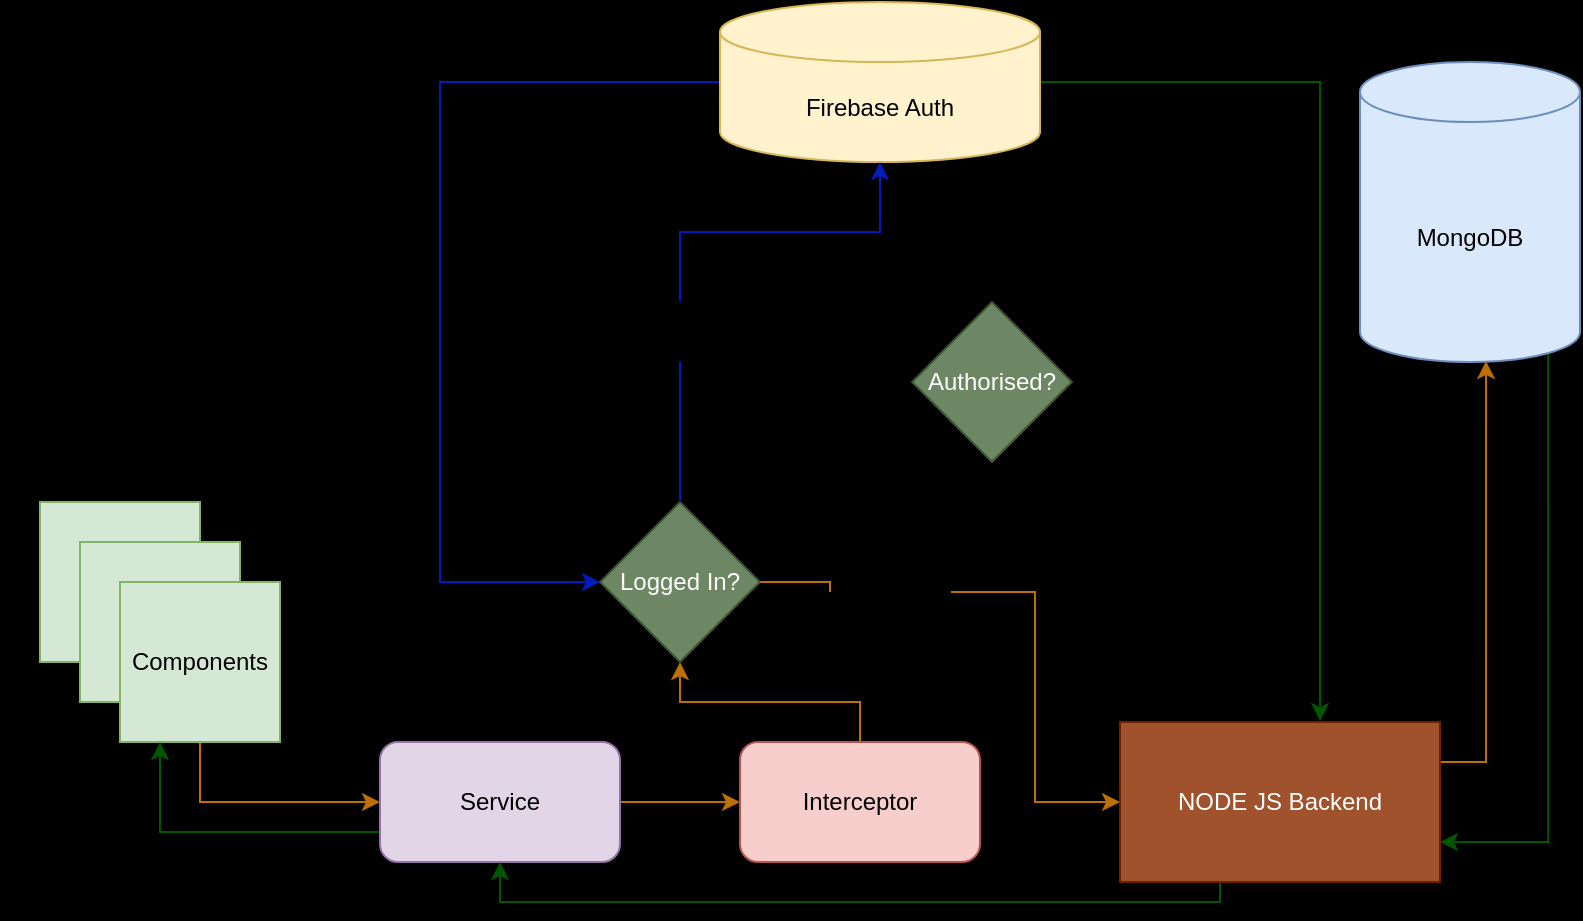 <mxfile><diagram id="9jARseiPN1OIlkECBNOo" name="Page-1"><mxGraphModel dx="642" dy="627" grid="0" gridSize="10" guides="1" tooltips="1" connect="1" arrows="1" fold="1" page="1" pageScale="1" pageWidth="850" pageHeight="1100" background="#000000" math="0" shadow="0"><root><mxCell id="0"/><mxCell id="1" parent="0"/><mxCell id="09jUZh2quq0GwGBjG0v_-36" style="edgeStyle=orthogonalEdgeStyle;rounded=0;orthogonalLoop=1;jettySize=auto;html=1;exitX=0.855;exitY=1;exitDx=0;exitDy=-4.35;exitPerimeter=0;entryX=1;entryY=0.75;entryDx=0;entryDy=0;fillColor=#008a00;strokeColor=#005700;" parent="1" source="09jUZh2quq0GwGBjG0v_-1" target="09jUZh2quq0GwGBjG0v_-8" edge="1"><mxGeometry relative="1" as="geometry"><mxPoint x="784" y="440" as="targetPoint"/></mxGeometry></mxCell><mxCell id="09jUZh2quq0GwGBjG0v_-1" value="&lt;font color=&quot;#000000&quot;&gt;MongoDB&lt;/font&gt;" style="shape=cylinder3;whiteSpace=wrap;html=1;boundedLbl=1;backgroundOutline=1;size=15;fillColor=#dae8fc;strokeColor=#6c8ebf;" parent="1" vertex="1"><mxGeometry x="690" y="50" width="110" height="150" as="geometry"/></mxCell><mxCell id="09jUZh2quq0GwGBjG0v_-22" style="edgeStyle=orthogonalEdgeStyle;rounded=0;orthogonalLoop=1;jettySize=auto;html=1;entryX=0;entryY=0.5;entryDx=0;entryDy=0;fillColor=#0050ef;strokeColor=#001DBC;" parent="1" source="09jUZh2quq0GwGBjG0v_-2" target="09jUZh2quq0GwGBjG0v_-13" edge="1"><mxGeometry relative="1" as="geometry"><mxPoint x="230" y="330" as="targetPoint"/><Array as="points"><mxPoint x="230" y="60"/><mxPoint x="230" y="310"/></Array></mxGeometry></mxCell><mxCell id="09jUZh2quq0GwGBjG0v_-29" style="edgeStyle=orthogonalEdgeStyle;rounded=0;orthogonalLoop=1;jettySize=auto;html=1;exitX=1;exitY=0.5;exitDx=0;exitDy=0;exitPerimeter=0;entryX=0.625;entryY=-0.006;entryDx=0;entryDy=0;entryPerimeter=0;fillColor=#008a00;strokeColor=#005700;" parent="1" source="09jUZh2quq0GwGBjG0v_-2" target="09jUZh2quq0GwGBjG0v_-8" edge="1"><mxGeometry relative="1" as="geometry"/></mxCell><mxCell id="09jUZh2quq0GwGBjG0v_-2" value="&lt;font color=&quot;#000000&quot;&gt;Firebase Auth&lt;/font&gt;" style="shape=cylinder3;whiteSpace=wrap;html=1;boundedLbl=1;backgroundOutline=1;size=15;fillColor=#fff2cc;strokeColor=#d6b656;" parent="1" vertex="1"><mxGeometry x="370" y="20" width="160" height="80" as="geometry"/></mxCell><mxCell id="09jUZh2quq0GwGBjG0v_-3" value="" style="whiteSpace=wrap;html=1;aspect=fixed;fillColor=#d5e8d4;strokeColor=#82b366;" parent="1" vertex="1"><mxGeometry x="30" y="270" width="80" height="80" as="geometry"/></mxCell><mxCell id="09jUZh2quq0GwGBjG0v_-4" value="" style="whiteSpace=wrap;html=1;aspect=fixed;fillColor=#d5e8d4;strokeColor=#82b366;" parent="1" vertex="1"><mxGeometry x="50" y="290" width="80" height="80" as="geometry"/></mxCell><mxCell id="09jUZh2quq0GwGBjG0v_-9" style="edgeStyle=orthogonalEdgeStyle;rounded=0;orthogonalLoop=1;jettySize=auto;html=1;exitX=0.5;exitY=1;exitDx=0;exitDy=0;entryX=0;entryY=0.5;entryDx=0;entryDy=0;fillColor=#f0a30a;strokeColor=#BD7000;" parent="1" source="09jUZh2quq0GwGBjG0v_-5" target="09jUZh2quq0GwGBjG0v_-6" edge="1"><mxGeometry relative="1" as="geometry"/></mxCell><mxCell id="09jUZh2quq0GwGBjG0v_-5" value="&lt;font color=&quot;#000000&quot;&gt;Components&lt;/font&gt;" style="whiteSpace=wrap;html=1;aspect=fixed;fillColor=#d5e8d4;strokeColor=#82b366;" parent="1" vertex="1"><mxGeometry x="70" y="310" width="80" height="80" as="geometry"/></mxCell><mxCell id="09jUZh2quq0GwGBjG0v_-10" style="edgeStyle=orthogonalEdgeStyle;rounded=0;orthogonalLoop=1;jettySize=auto;html=1;exitX=1;exitY=0.5;exitDx=0;exitDy=0;entryX=0;entryY=0.5;entryDx=0;entryDy=0;fillColor=#f0a30a;strokeColor=#BD7000;" parent="1" source="09jUZh2quq0GwGBjG0v_-6" target="09jUZh2quq0GwGBjG0v_-7" edge="1"><mxGeometry relative="1" as="geometry"/></mxCell><mxCell id="09jUZh2quq0GwGBjG0v_-33" style="edgeStyle=orthogonalEdgeStyle;rounded=0;orthogonalLoop=1;jettySize=auto;html=1;exitX=0;exitY=0.75;exitDx=0;exitDy=0;entryX=0.25;entryY=1;entryDx=0;entryDy=0;fillColor=#008a00;strokeColor=#005700;" parent="1" source="09jUZh2quq0GwGBjG0v_-6" target="09jUZh2quq0GwGBjG0v_-5" edge="1"><mxGeometry relative="1" as="geometry"/></mxCell><mxCell id="09jUZh2quq0GwGBjG0v_-6" value="&lt;font color=&quot;#000000&quot;&gt;Service&lt;/font&gt;" style="rounded=1;whiteSpace=wrap;html=1;fillColor=#e1d5e7;strokeColor=#9673a6;" parent="1" vertex="1"><mxGeometry x="200" y="390" width="120" height="60" as="geometry"/></mxCell><mxCell id="09jUZh2quq0GwGBjG0v_-14" style="edgeStyle=orthogonalEdgeStyle;rounded=0;orthogonalLoop=1;jettySize=auto;html=1;exitX=0.5;exitY=0;exitDx=0;exitDy=0;entryX=0.5;entryY=1;entryDx=0;entryDy=0;fillColor=#f0a30a;strokeColor=#BD7000;" parent="1" source="09jUZh2quq0GwGBjG0v_-7" target="09jUZh2quq0GwGBjG0v_-13" edge="1"><mxGeometry relative="1" as="geometry"/></mxCell><mxCell id="09jUZh2quq0GwGBjG0v_-7" value="&lt;font color=&quot;#000000&quot;&gt;Interceptor&lt;/font&gt;" style="rounded=1;whiteSpace=wrap;html=1;fillColor=#f8cecc;strokeColor=#b85450;" parent="1" vertex="1"><mxGeometry x="380" y="390" width="120" height="60" as="geometry"/></mxCell><mxCell id="09jUZh2quq0GwGBjG0v_-26" style="edgeStyle=orthogonalEdgeStyle;rounded=0;orthogonalLoop=1;jettySize=auto;html=1;exitX=0.5;exitY=0;exitDx=0;exitDy=0;entryX=1;entryY=0.5;entryDx=0;entryDy=0;" parent="1" source="09jUZh2quq0GwGBjG0v_-8" target="09jUZh2quq0GwGBjG0v_-24" edge="1"><mxGeometry relative="1" as="geometry"/></mxCell><mxCell id="09jUZh2quq0GwGBjG0v_-32" style="edgeStyle=orthogonalEdgeStyle;rounded=0;orthogonalLoop=1;jettySize=auto;html=1;exitX=0.5;exitY=1;exitDx=0;exitDy=0;entryX=0.5;entryY=1;entryDx=0;entryDy=0;fillColor=#008a00;strokeColor=#005700;" parent="1" source="09jUZh2quq0GwGBjG0v_-8" target="09jUZh2quq0GwGBjG0v_-6" edge="1"><mxGeometry relative="1" as="geometry"><Array as="points"><mxPoint x="620" y="470"/><mxPoint x="260" y="470"/></Array></mxGeometry></mxCell><mxCell id="09jUZh2quq0GwGBjG0v_-35" style="edgeStyle=orthogonalEdgeStyle;rounded=0;orthogonalLoop=1;jettySize=auto;html=1;exitX=1;exitY=0.25;exitDx=0;exitDy=0;entryX=0.573;entryY=0.997;entryDx=0;entryDy=0;entryPerimeter=0;fillColor=#f0a30a;strokeColor=#BD7000;" parent="1" source="09jUZh2quq0GwGBjG0v_-8" target="09jUZh2quq0GwGBjG0v_-1" edge="1"><mxGeometry relative="1" as="geometry"/></mxCell><mxCell id="09jUZh2quq0GwGBjG0v_-8" value="NODE JS Backend" style="rounded=0;whiteSpace=wrap;html=1;fillColor=#a0522d;strokeColor=#6D1F00;fontColor=#ffffff;" parent="1" vertex="1"><mxGeometry x="570" y="380" width="160" height="80" as="geometry"/></mxCell><mxCell id="09jUZh2quq0GwGBjG0v_-15" style="edgeStyle=orthogonalEdgeStyle;rounded=0;orthogonalLoop=1;jettySize=auto;html=1;exitX=1;exitY=0.5;exitDx=0;exitDy=0;entryX=0;entryY=0.5;entryDx=0;entryDy=0;startArrow=none;fillColor=#f0a30a;strokeColor=#BD7000;" parent="1" source="09jUZh2quq0GwGBjG0v_-17" target="09jUZh2quq0GwGBjG0v_-8" edge="1"><mxGeometry relative="1" as="geometry"/></mxCell><mxCell id="09jUZh2quq0GwGBjG0v_-19" style="edgeStyle=orthogonalEdgeStyle;rounded=0;orthogonalLoop=1;jettySize=auto;html=1;exitX=0.5;exitY=0;exitDx=0;exitDy=0;entryX=0.5;entryY=1;entryDx=0;entryDy=0;entryPerimeter=0;startArrow=none;fillColor=#0050ef;strokeColor=#001DBC;" parent="1" source="09jUZh2quq0GwGBjG0v_-20" target="09jUZh2quq0GwGBjG0v_-2" edge="1"><mxGeometry relative="1" as="geometry"><mxPoint x="400" y="150" as="targetPoint"/></mxGeometry></mxCell><mxCell id="09jUZh2quq0GwGBjG0v_-13" value="Logged In?" style="rhombus;whiteSpace=wrap;html=1;fillColor=#6d8764;fontColor=#ffffff;strokeColor=#3A5431;" parent="1" vertex="1"><mxGeometry x="310" y="270" width="80" height="80" as="geometry"/></mxCell><mxCell id="09jUZh2quq0GwGBjG0v_-17" value="Yes" style="text;html=1;strokeColor=default;fillColor=none;align=center;verticalAlign=middle;whiteSpace=wrap;rounded=0;" parent="1" vertex="1"><mxGeometry x="425" y="300" width="60" height="30" as="geometry"/></mxCell><mxCell id="09jUZh2quq0GwGBjG0v_-18" value="" style="edgeStyle=orthogonalEdgeStyle;rounded=0;orthogonalLoop=1;jettySize=auto;html=1;exitX=1;exitY=0.5;exitDx=0;exitDy=0;entryX=0;entryY=0.5;entryDx=0;entryDy=0;endArrow=none;fillColor=#f0a30a;strokeColor=#BD7000;" parent="1" source="09jUZh2quq0GwGBjG0v_-13" target="09jUZh2quq0GwGBjG0v_-17" edge="1"><mxGeometry relative="1" as="geometry"><mxPoint x="390" y="310" as="sourcePoint"/><mxPoint x="540" y="340" as="targetPoint"/></mxGeometry></mxCell><mxCell id="09jUZh2quq0GwGBjG0v_-20" value="No" style="text;html=1;strokeColor=default;fillColor=none;align=center;verticalAlign=middle;whiteSpace=wrap;rounded=0;" parent="1" vertex="1"><mxGeometry x="320" y="170" width="60" height="30" as="geometry"/></mxCell><mxCell id="09jUZh2quq0GwGBjG0v_-21" value="" style="edgeStyle=orthogonalEdgeStyle;rounded=0;orthogonalLoop=1;jettySize=auto;html=1;exitX=0.5;exitY=0;exitDx=0;exitDy=0;entryX=0.5;entryY=1;entryDx=0;entryDy=0;entryPerimeter=0;endArrow=none;fillColor=#0050ef;strokeColor=#001DBC;" parent="1" source="09jUZh2quq0GwGBjG0v_-13" target="09jUZh2quq0GwGBjG0v_-20" edge="1"><mxGeometry relative="1" as="geometry"><mxPoint x="400" y="100" as="targetPoint"/><mxPoint x="350" y="270" as="sourcePoint"/></mxGeometry></mxCell><mxCell id="09jUZh2quq0GwGBjG0v_-27" style="edgeStyle=orthogonalEdgeStyle;rounded=0;orthogonalLoop=1;jettySize=auto;html=1;exitX=0.5;exitY=0;exitDx=0;exitDy=0;entryX=0.855;entryY=1;entryDx=0;entryDy=-4.35;entryPerimeter=0;" parent="1" source="09jUZh2quq0GwGBjG0v_-24" target="09jUZh2quq0GwGBjG0v_-2" edge="1"><mxGeometry relative="1" as="geometry"/></mxCell><mxCell id="09jUZh2quq0GwGBjG0v_-24" value="Authorised?" style="rhombus;whiteSpace=wrap;html=1;strokeColor=#3A5431;fillColor=#6d8764;fontColor=#ffffff;" parent="1" vertex="1"><mxGeometry x="466" y="170" width="80" height="80" as="geometry"/></mxCell><mxCell id="09jUZh2quq0GwGBjG0v_-34" value="&lt;h1&gt;Data Flow&lt;/h1&gt;&lt;p&gt;Data flow of Meta Classic UI&lt;/p&gt;" style="text;html=1;strokeColor=none;fillColor=none;spacing=5;spacingTop=-20;whiteSpace=wrap;overflow=hidden;rounded=0;" parent="1" vertex="1"><mxGeometry x="10" y="50" width="190" height="120" as="geometry"/></mxCell></root></mxGraphModel></diagram></mxfile>